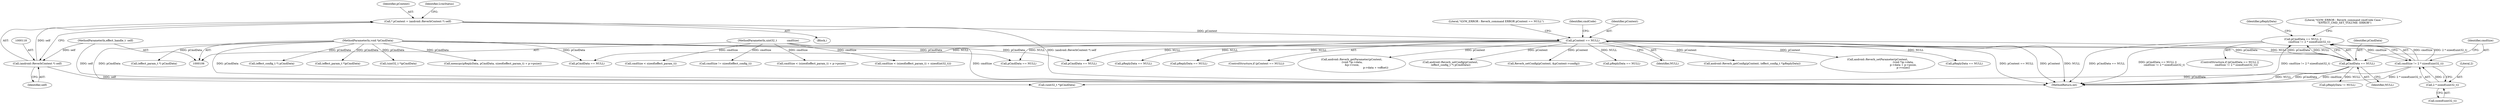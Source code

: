 digraph "0_Android_f490fc335772a9b14e78997486f4a572b0594c04_0@API" {
"1000562" [label="(Call,pCmdData == NULL ||\n                cmdSize != 2 * sizeof(uint32_t))"];
"1000563" [label="(Call,pCmdData == NULL)"];
"1000110" [label="(MethodParameterIn,void *pCmdData)"];
"1000126" [label="(Call,pContext == NULL)"];
"1000115" [label="(Call,* pContext = (android::ReverbContext *) self)"];
"1000117" [label="(Call,(android::ReverbContext *) self)"];
"1000107" [label="(MethodParameterIn,effect_handle_t  self)"];
"1000566" [label="(Call,cmdSize != 2 * sizeof(uint32_t))"];
"1000109" [label="(MethodParameterIn,uint32_t            cmdSize)"];
"1000568" [label="(Call,2 * sizeof(uint32_t))"];
"1000570" [label="(Call,sizeof(uint32_t))"];
"1000116" [label="(Identifier,pContext)"];
"1000173" [label="(Call,cmdSize != sizeof(effect_config_t))"];
"1000580" [label="(Identifier,pReplyData)"];
"1000564" [label="(Identifier,pCmdData)"];
"1000409" [label="(Call,(effect_param_t *) pCmdData)"];
"1000128" [label="(Identifier,NULL)"];
"1000279" [label="(Call,cmdSize < (sizeof(effect_param_t) + p->psize))"];
"1000592" [label="(Call,(uint32_t *)pCmdData)"];
"1000141" [label="(Call,pReplyData == NULL)"];
"1000210" [label="(Call,pReplyData == NULL)"];
"1000123" [label="(Identifier,LvmStatus)"];
"1000568" [label="(Call,2 * sizeof(uint32_t))"];
"1000203" [label="(Call,(effect_config_t *) pCmdData)"];
"1000125" [label="(ControlStructure,if (pContext == NULL))"];
"1000565" [label="(Identifier,NULL)"];
"1000247" [label="(Call,(effect_param_t *)pCmdData)"];
"1000115" [label="(Call,* pContext = (android::ReverbContext *) self)"];
"1000380" [label="(Call,cmdSize < (sizeof(effect_param_t) + sizeof(int32_t)))"];
"1000569" [label="(Literal,2)"];
"1000119" [label="(Identifier,self)"];
"1000567" [label="(Identifier,cmdSize)"];
"1000110" [label="(MethodParameterIn,void *pCmdData)"];
"1000344" [label="(Call,android::Reverb_getParameter(pContext,\n (void *)p->data,\n &p->vsize,\n                                                          p->data + voffset))"];
"1000127" [label="(Identifier,pContext)"];
"1000609" [label="(Call,(uint32_t *)pCmdData)"];
"1000126" [label="(Call,pContext == NULL)"];
"1000201" [label="(Call,android::Reverb_setConfig(pContext,\n (effect_config_t *) pCmdData))"];
"1000566" [label="(Call,cmdSize != 2 * sizeof(uint32_t))"];
"1000117" [label="(Call,(android::ReverbContext *) self)"];
"1000376" [label="(Call,pCmdData == NULL)"];
"1000107" [label="(MethodParameterIn,effect_handle_t  self)"];
"1000579" [label="(Call,pReplyData != NULL)"];
"1000235" [label="(Call,Reverb_setConfig(pContext, &pContext->config))"];
"1000522" [label="(Call,pReplyData == NULL)"];
"1000228" [label="(Call,android::Reverb_getConfig(pContext, (effect_config_t *)pReplyData))"];
"1000113" [label="(Block,)"];
"1000109" [label="(MethodParameterIn,uint32_t            cmdSize)"];
"1000430" [label="(Call,android::Reverb_setParameter(pContext,\n                                                              (void *)p->data,\n                                                              p->data + p->psize,\n                                                              p->vsize))"];
"1000574" [label="(Literal,\"\tLVM_ERROR : Reverb_command cmdCode Case: \"\n \"EFFECT_CMD_SET_VOLUME: ERROR\")"];
"1000561" [label="(ControlStructure,if (pCmdData == NULL ||\n                cmdSize != 2 * sizeof(uint32_t)))"];
"1000562" [label="(Call,pCmdData == NULL ||\n                cmdSize != 2 * sizeof(uint32_t))"];
"1000563" [label="(Call,pCmdData == NULL)"];
"1000688" [label="(MethodReturn,int)"];
"1000131" [label="(Literal,\"\tLVM_ERROR : Reverb_command ERROR pContext == NULL\")"];
"1000270" [label="(Call,pCmdData == NULL)"];
"1000451" [label="(Call,pReplyData == NULL)"];
"1000169" [label="(Call,pCmdData == NULL)"];
"1000274" [label="(Call,cmdSize < sizeof(effect_param_t))"];
"1000310" [label="(Call,memcpy(pReplyData, pCmdData, sizeof(effect_param_t) + p->psize))"];
"1000136" [label="(Identifier,cmdCode)"];
"1000562" -> "1000561"  [label="AST: "];
"1000562" -> "1000563"  [label="CFG: "];
"1000562" -> "1000566"  [label="CFG: "];
"1000563" -> "1000562"  [label="AST: "];
"1000566" -> "1000562"  [label="AST: "];
"1000574" -> "1000562"  [label="CFG: "];
"1000580" -> "1000562"  [label="CFG: "];
"1000562" -> "1000688"  [label="DDG: pCmdData == NULL"];
"1000562" -> "1000688"  [label="DDG: pCmdData == NULL ||\n                cmdSize != 2 * sizeof(uint32_t)"];
"1000562" -> "1000688"  [label="DDG: cmdSize != 2 * sizeof(uint32_t)"];
"1000563" -> "1000562"  [label="DDG: pCmdData"];
"1000563" -> "1000562"  [label="DDG: NULL"];
"1000566" -> "1000562"  [label="DDG: cmdSize"];
"1000566" -> "1000562"  [label="DDG: 2 * sizeof(uint32_t)"];
"1000563" -> "1000565"  [label="CFG: "];
"1000564" -> "1000563"  [label="AST: "];
"1000565" -> "1000563"  [label="AST: "];
"1000567" -> "1000563"  [label="CFG: "];
"1000563" -> "1000688"  [label="DDG: NULL"];
"1000563" -> "1000688"  [label="DDG: pCmdData"];
"1000110" -> "1000563"  [label="DDG: pCmdData"];
"1000126" -> "1000563"  [label="DDG: NULL"];
"1000563" -> "1000579"  [label="DDG: NULL"];
"1000563" -> "1000592"  [label="DDG: pCmdData"];
"1000110" -> "1000106"  [label="AST: "];
"1000110" -> "1000688"  [label="DDG: pCmdData"];
"1000110" -> "1000169"  [label="DDG: pCmdData"];
"1000110" -> "1000203"  [label="DDG: pCmdData"];
"1000110" -> "1000247"  [label="DDG: pCmdData"];
"1000110" -> "1000270"  [label="DDG: pCmdData"];
"1000110" -> "1000310"  [label="DDG: pCmdData"];
"1000110" -> "1000376"  [label="DDG: pCmdData"];
"1000110" -> "1000409"  [label="DDG: pCmdData"];
"1000110" -> "1000592"  [label="DDG: pCmdData"];
"1000110" -> "1000609"  [label="DDG: pCmdData"];
"1000126" -> "1000125"  [label="AST: "];
"1000126" -> "1000128"  [label="CFG: "];
"1000127" -> "1000126"  [label="AST: "];
"1000128" -> "1000126"  [label="AST: "];
"1000131" -> "1000126"  [label="CFG: "];
"1000136" -> "1000126"  [label="CFG: "];
"1000126" -> "1000688"  [label="DDG: pContext == NULL"];
"1000126" -> "1000688"  [label="DDG: pContext"];
"1000126" -> "1000688"  [label="DDG: NULL"];
"1000115" -> "1000126"  [label="DDG: pContext"];
"1000126" -> "1000141"  [label="DDG: NULL"];
"1000126" -> "1000169"  [label="DDG: NULL"];
"1000126" -> "1000201"  [label="DDG: pContext"];
"1000126" -> "1000210"  [label="DDG: NULL"];
"1000126" -> "1000228"  [label="DDG: pContext"];
"1000126" -> "1000235"  [label="DDG: pContext"];
"1000126" -> "1000270"  [label="DDG: NULL"];
"1000126" -> "1000344"  [label="DDG: pContext"];
"1000126" -> "1000376"  [label="DDG: NULL"];
"1000126" -> "1000430"  [label="DDG: pContext"];
"1000126" -> "1000451"  [label="DDG: NULL"];
"1000126" -> "1000522"  [label="DDG: NULL"];
"1000115" -> "1000113"  [label="AST: "];
"1000115" -> "1000117"  [label="CFG: "];
"1000116" -> "1000115"  [label="AST: "];
"1000117" -> "1000115"  [label="AST: "];
"1000123" -> "1000115"  [label="CFG: "];
"1000115" -> "1000688"  [label="DDG: (android::ReverbContext *) self"];
"1000117" -> "1000115"  [label="DDG: self"];
"1000117" -> "1000119"  [label="CFG: "];
"1000118" -> "1000117"  [label="AST: "];
"1000119" -> "1000117"  [label="AST: "];
"1000117" -> "1000688"  [label="DDG: self"];
"1000107" -> "1000117"  [label="DDG: self"];
"1000107" -> "1000106"  [label="AST: "];
"1000107" -> "1000688"  [label="DDG: self"];
"1000566" -> "1000568"  [label="CFG: "];
"1000567" -> "1000566"  [label="AST: "];
"1000568" -> "1000566"  [label="AST: "];
"1000566" -> "1000688"  [label="DDG: 2 * sizeof(uint32_t)"];
"1000566" -> "1000688"  [label="DDG: cmdSize"];
"1000109" -> "1000566"  [label="DDG: cmdSize"];
"1000568" -> "1000566"  [label="DDG: 2"];
"1000109" -> "1000106"  [label="AST: "];
"1000109" -> "1000688"  [label="DDG: cmdSize"];
"1000109" -> "1000173"  [label="DDG: cmdSize"];
"1000109" -> "1000274"  [label="DDG: cmdSize"];
"1000109" -> "1000279"  [label="DDG: cmdSize"];
"1000109" -> "1000380"  [label="DDG: cmdSize"];
"1000568" -> "1000570"  [label="CFG: "];
"1000569" -> "1000568"  [label="AST: "];
"1000570" -> "1000568"  [label="AST: "];
}

